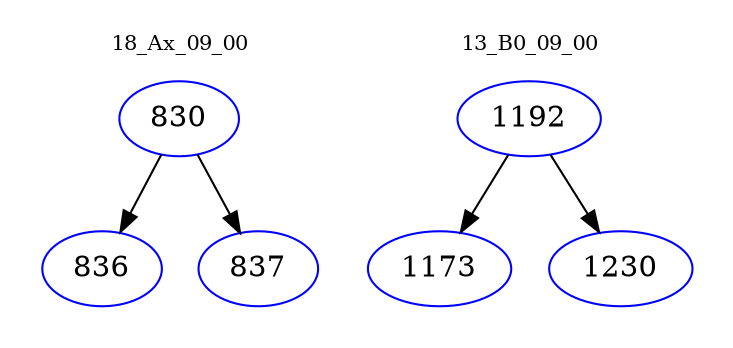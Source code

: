digraph{
subgraph cluster_0 {
color = white
label = "18_Ax_09_00";
fontsize=10;
T0_830 [label="830", color="blue"]
T0_830 -> T0_836 [color="black"]
T0_836 [label="836", color="blue"]
T0_830 -> T0_837 [color="black"]
T0_837 [label="837", color="blue"]
}
subgraph cluster_1 {
color = white
label = "13_B0_09_00";
fontsize=10;
T1_1192 [label="1192", color="blue"]
T1_1192 -> T1_1173 [color="black"]
T1_1173 [label="1173", color="blue"]
T1_1192 -> T1_1230 [color="black"]
T1_1230 [label="1230", color="blue"]
}
}
